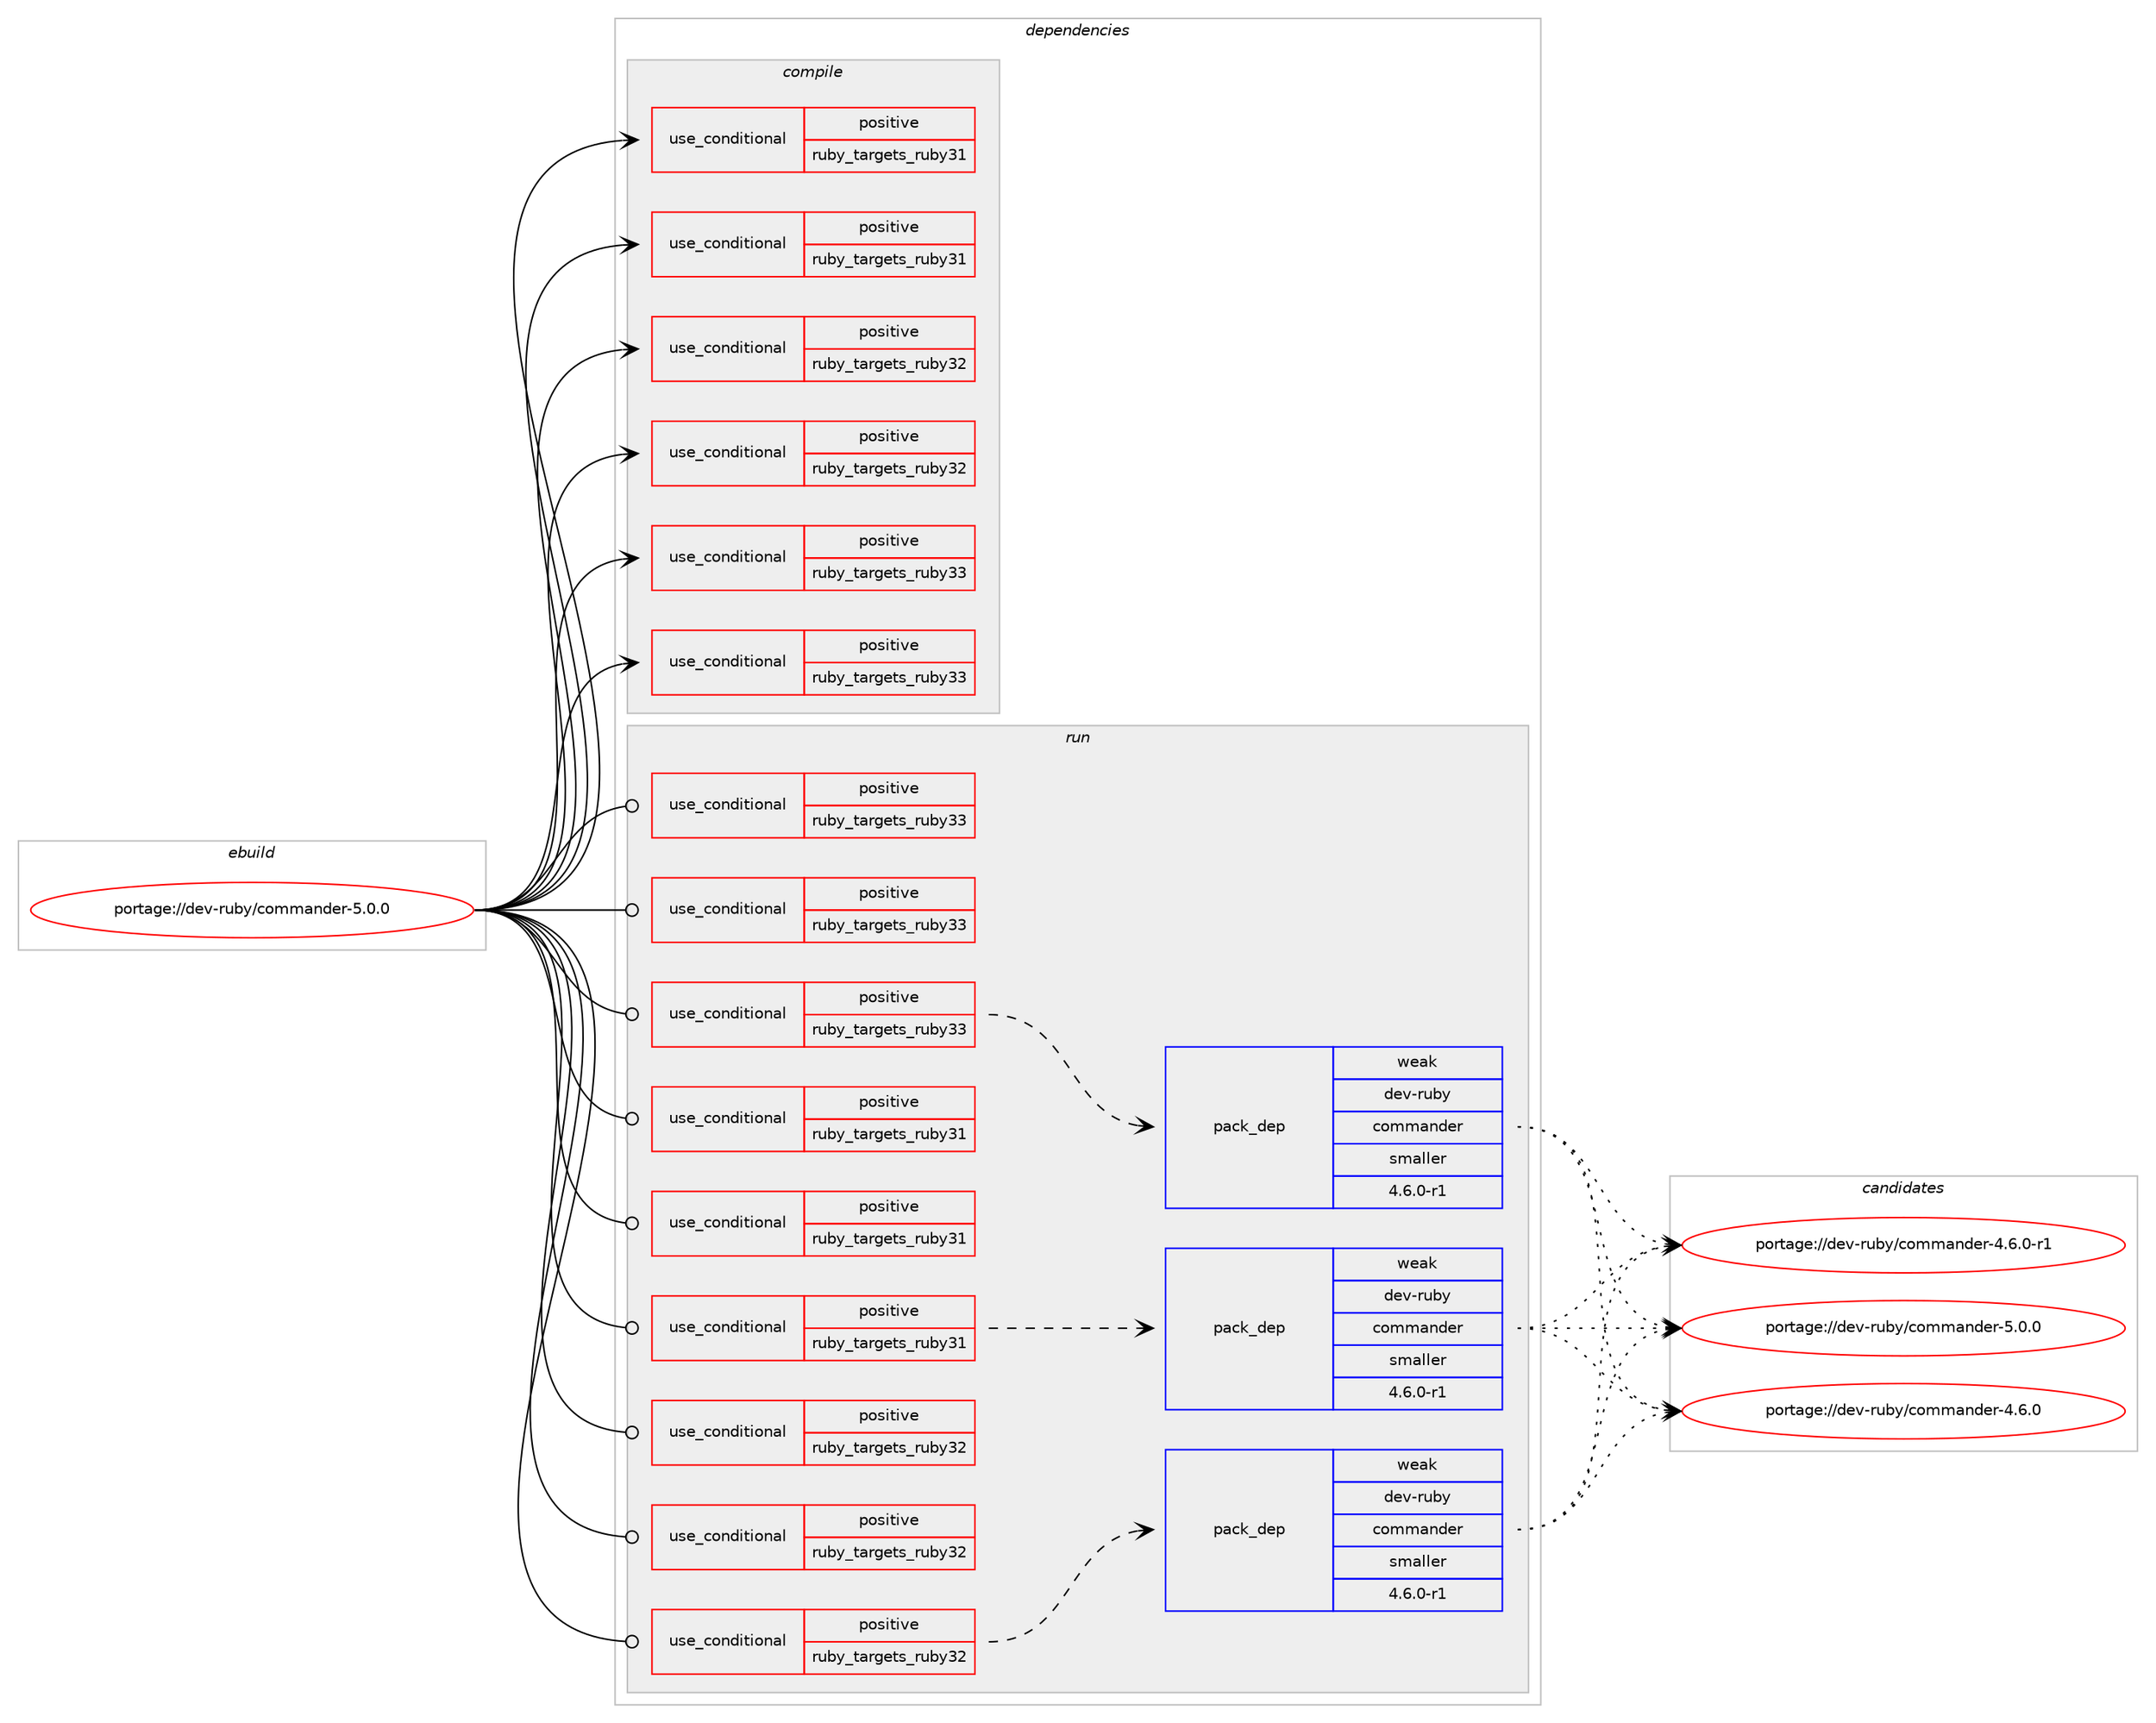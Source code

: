 digraph prolog {

# *************
# Graph options
# *************

newrank=true;
concentrate=true;
compound=true;
graph [rankdir=LR,fontname=Helvetica,fontsize=10,ranksep=1.5];#, ranksep=2.5, nodesep=0.2];
edge  [arrowhead=vee];
node  [fontname=Helvetica,fontsize=10];

# **********
# The ebuild
# **********

subgraph cluster_leftcol {
color=gray;
rank=same;
label=<<i>ebuild</i>>;
id [label="portage://dev-ruby/commander-5.0.0", color=red, width=4, href="../dev-ruby/commander-5.0.0.svg"];
}

# ****************
# The dependencies
# ****************

subgraph cluster_midcol {
color=gray;
label=<<i>dependencies</i>>;
subgraph cluster_compile {
fillcolor="#eeeeee";
style=filled;
label=<<i>compile</i>>;
subgraph cond44667 {
dependency91617 [label=<<TABLE BORDER="0" CELLBORDER="1" CELLSPACING="0" CELLPADDING="4"><TR><TD ROWSPAN="3" CELLPADDING="10">use_conditional</TD></TR><TR><TD>positive</TD></TR><TR><TD>ruby_targets_ruby31</TD></TR></TABLE>>, shape=none, color=red];
# *** BEGIN UNKNOWN DEPENDENCY TYPE (TODO) ***
# dependency91617 -> package_dependency(portage://dev-ruby/commander-5.0.0,install,no,dev-lang,ruby,none,[,,],[slot(3.1)],[])
# *** END UNKNOWN DEPENDENCY TYPE (TODO) ***

}
id:e -> dependency91617:w [weight=20,style="solid",arrowhead="vee"];
subgraph cond44668 {
dependency91618 [label=<<TABLE BORDER="0" CELLBORDER="1" CELLSPACING="0" CELLPADDING="4"><TR><TD ROWSPAN="3" CELLPADDING="10">use_conditional</TD></TR><TR><TD>positive</TD></TR><TR><TD>ruby_targets_ruby31</TD></TR></TABLE>>, shape=none, color=red];
# *** BEGIN UNKNOWN DEPENDENCY TYPE (TODO) ***
# dependency91618 -> package_dependency(portage://dev-ruby/commander-5.0.0,install,no,virtual,rubygems,none,[,,],[],[use(enable(ruby_targets_ruby31),negative)])
# *** END UNKNOWN DEPENDENCY TYPE (TODO) ***

}
id:e -> dependency91618:w [weight=20,style="solid",arrowhead="vee"];
subgraph cond44669 {
dependency91619 [label=<<TABLE BORDER="0" CELLBORDER="1" CELLSPACING="0" CELLPADDING="4"><TR><TD ROWSPAN="3" CELLPADDING="10">use_conditional</TD></TR><TR><TD>positive</TD></TR><TR><TD>ruby_targets_ruby32</TD></TR></TABLE>>, shape=none, color=red];
# *** BEGIN UNKNOWN DEPENDENCY TYPE (TODO) ***
# dependency91619 -> package_dependency(portage://dev-ruby/commander-5.0.0,install,no,dev-lang,ruby,none,[,,],[slot(3.2)],[])
# *** END UNKNOWN DEPENDENCY TYPE (TODO) ***

}
id:e -> dependency91619:w [weight=20,style="solid",arrowhead="vee"];
subgraph cond44670 {
dependency91620 [label=<<TABLE BORDER="0" CELLBORDER="1" CELLSPACING="0" CELLPADDING="4"><TR><TD ROWSPAN="3" CELLPADDING="10">use_conditional</TD></TR><TR><TD>positive</TD></TR><TR><TD>ruby_targets_ruby32</TD></TR></TABLE>>, shape=none, color=red];
# *** BEGIN UNKNOWN DEPENDENCY TYPE (TODO) ***
# dependency91620 -> package_dependency(portage://dev-ruby/commander-5.0.0,install,no,virtual,rubygems,none,[,,],[],[use(enable(ruby_targets_ruby32),negative)])
# *** END UNKNOWN DEPENDENCY TYPE (TODO) ***

}
id:e -> dependency91620:w [weight=20,style="solid",arrowhead="vee"];
subgraph cond44671 {
dependency91621 [label=<<TABLE BORDER="0" CELLBORDER="1" CELLSPACING="0" CELLPADDING="4"><TR><TD ROWSPAN="3" CELLPADDING="10">use_conditional</TD></TR><TR><TD>positive</TD></TR><TR><TD>ruby_targets_ruby33</TD></TR></TABLE>>, shape=none, color=red];
# *** BEGIN UNKNOWN DEPENDENCY TYPE (TODO) ***
# dependency91621 -> package_dependency(portage://dev-ruby/commander-5.0.0,install,no,dev-lang,ruby,none,[,,],[slot(3.3)],[])
# *** END UNKNOWN DEPENDENCY TYPE (TODO) ***

}
id:e -> dependency91621:w [weight=20,style="solid",arrowhead="vee"];
subgraph cond44672 {
dependency91622 [label=<<TABLE BORDER="0" CELLBORDER="1" CELLSPACING="0" CELLPADDING="4"><TR><TD ROWSPAN="3" CELLPADDING="10">use_conditional</TD></TR><TR><TD>positive</TD></TR><TR><TD>ruby_targets_ruby33</TD></TR></TABLE>>, shape=none, color=red];
# *** BEGIN UNKNOWN DEPENDENCY TYPE (TODO) ***
# dependency91622 -> package_dependency(portage://dev-ruby/commander-5.0.0,install,no,virtual,rubygems,none,[,,],[],[use(enable(ruby_targets_ruby33),negative)])
# *** END UNKNOWN DEPENDENCY TYPE (TODO) ***

}
id:e -> dependency91622:w [weight=20,style="solid",arrowhead="vee"];
}
subgraph cluster_compileandrun {
fillcolor="#eeeeee";
style=filled;
label=<<i>compile and run</i>>;
}
subgraph cluster_run {
fillcolor="#eeeeee";
style=filled;
label=<<i>run</i>>;
subgraph cond44673 {
dependency91623 [label=<<TABLE BORDER="0" CELLBORDER="1" CELLSPACING="0" CELLPADDING="4"><TR><TD ROWSPAN="3" CELLPADDING="10">use_conditional</TD></TR><TR><TD>positive</TD></TR><TR><TD>ruby_targets_ruby31</TD></TR></TABLE>>, shape=none, color=red];
# *** BEGIN UNKNOWN DEPENDENCY TYPE (TODO) ***
# dependency91623 -> package_dependency(portage://dev-ruby/commander-5.0.0,run,no,dev-lang,ruby,none,[,,],[slot(3.1)],[])
# *** END UNKNOWN DEPENDENCY TYPE (TODO) ***

}
id:e -> dependency91623:w [weight=20,style="solid",arrowhead="odot"];
subgraph cond44674 {
dependency91624 [label=<<TABLE BORDER="0" CELLBORDER="1" CELLSPACING="0" CELLPADDING="4"><TR><TD ROWSPAN="3" CELLPADDING="10">use_conditional</TD></TR><TR><TD>positive</TD></TR><TR><TD>ruby_targets_ruby31</TD></TR></TABLE>>, shape=none, color=red];
# *** BEGIN UNKNOWN DEPENDENCY TYPE (TODO) ***
# dependency91624 -> package_dependency(portage://dev-ruby/commander-5.0.0,run,no,virtual,rubygems,none,[,,],[],[use(enable(ruby_targets_ruby31),negative)])
# *** END UNKNOWN DEPENDENCY TYPE (TODO) ***

}
id:e -> dependency91624:w [weight=20,style="solid",arrowhead="odot"];
subgraph cond44675 {
dependency91625 [label=<<TABLE BORDER="0" CELLBORDER="1" CELLSPACING="0" CELLPADDING="4"><TR><TD ROWSPAN="3" CELLPADDING="10">use_conditional</TD></TR><TR><TD>positive</TD></TR><TR><TD>ruby_targets_ruby31</TD></TR></TABLE>>, shape=none, color=red];
subgraph pack45687 {
dependency91626 [label=<<TABLE BORDER="0" CELLBORDER="1" CELLSPACING="0" CELLPADDING="4" WIDTH="220"><TR><TD ROWSPAN="6" CELLPADDING="30">pack_dep</TD></TR><TR><TD WIDTH="110">weak</TD></TR><TR><TD>dev-ruby</TD></TR><TR><TD>commander</TD></TR><TR><TD>smaller</TD></TR><TR><TD>4.6.0-r1</TD></TR></TABLE>>, shape=none, color=blue];
}
dependency91625:e -> dependency91626:w [weight=20,style="dashed",arrowhead="vee"];
# *** BEGIN UNKNOWN DEPENDENCY TYPE (TODO) ***
# dependency91625 -> package_dependency(portage://dev-ruby/commander-5.0.0,run,no,dev-ruby,highline,none,[,,],[slot(3)],[use(enable(ruby_targets_ruby31),negative)])
# *** END UNKNOWN DEPENDENCY TYPE (TODO) ***

}
id:e -> dependency91625:w [weight=20,style="solid",arrowhead="odot"];
subgraph cond44676 {
dependency91627 [label=<<TABLE BORDER="0" CELLBORDER="1" CELLSPACING="0" CELLPADDING="4"><TR><TD ROWSPAN="3" CELLPADDING="10">use_conditional</TD></TR><TR><TD>positive</TD></TR><TR><TD>ruby_targets_ruby32</TD></TR></TABLE>>, shape=none, color=red];
# *** BEGIN UNKNOWN DEPENDENCY TYPE (TODO) ***
# dependency91627 -> package_dependency(portage://dev-ruby/commander-5.0.0,run,no,dev-lang,ruby,none,[,,],[slot(3.2)],[])
# *** END UNKNOWN DEPENDENCY TYPE (TODO) ***

}
id:e -> dependency91627:w [weight=20,style="solid",arrowhead="odot"];
subgraph cond44677 {
dependency91628 [label=<<TABLE BORDER="0" CELLBORDER="1" CELLSPACING="0" CELLPADDING="4"><TR><TD ROWSPAN="3" CELLPADDING="10">use_conditional</TD></TR><TR><TD>positive</TD></TR><TR><TD>ruby_targets_ruby32</TD></TR></TABLE>>, shape=none, color=red];
# *** BEGIN UNKNOWN DEPENDENCY TYPE (TODO) ***
# dependency91628 -> package_dependency(portage://dev-ruby/commander-5.0.0,run,no,virtual,rubygems,none,[,,],[],[use(enable(ruby_targets_ruby32),negative)])
# *** END UNKNOWN DEPENDENCY TYPE (TODO) ***

}
id:e -> dependency91628:w [weight=20,style="solid",arrowhead="odot"];
subgraph cond44678 {
dependency91629 [label=<<TABLE BORDER="0" CELLBORDER="1" CELLSPACING="0" CELLPADDING="4"><TR><TD ROWSPAN="3" CELLPADDING="10">use_conditional</TD></TR><TR><TD>positive</TD></TR><TR><TD>ruby_targets_ruby32</TD></TR></TABLE>>, shape=none, color=red];
subgraph pack45688 {
dependency91630 [label=<<TABLE BORDER="0" CELLBORDER="1" CELLSPACING="0" CELLPADDING="4" WIDTH="220"><TR><TD ROWSPAN="6" CELLPADDING="30">pack_dep</TD></TR><TR><TD WIDTH="110">weak</TD></TR><TR><TD>dev-ruby</TD></TR><TR><TD>commander</TD></TR><TR><TD>smaller</TD></TR><TR><TD>4.6.0-r1</TD></TR></TABLE>>, shape=none, color=blue];
}
dependency91629:e -> dependency91630:w [weight=20,style="dashed",arrowhead="vee"];
# *** BEGIN UNKNOWN DEPENDENCY TYPE (TODO) ***
# dependency91629 -> package_dependency(portage://dev-ruby/commander-5.0.0,run,no,dev-ruby,highline,none,[,,],[slot(3)],[use(enable(ruby_targets_ruby32),negative)])
# *** END UNKNOWN DEPENDENCY TYPE (TODO) ***

}
id:e -> dependency91629:w [weight=20,style="solid",arrowhead="odot"];
subgraph cond44679 {
dependency91631 [label=<<TABLE BORDER="0" CELLBORDER="1" CELLSPACING="0" CELLPADDING="4"><TR><TD ROWSPAN="3" CELLPADDING="10">use_conditional</TD></TR><TR><TD>positive</TD></TR><TR><TD>ruby_targets_ruby33</TD></TR></TABLE>>, shape=none, color=red];
# *** BEGIN UNKNOWN DEPENDENCY TYPE (TODO) ***
# dependency91631 -> package_dependency(portage://dev-ruby/commander-5.0.0,run,no,dev-lang,ruby,none,[,,],[slot(3.3)],[])
# *** END UNKNOWN DEPENDENCY TYPE (TODO) ***

}
id:e -> dependency91631:w [weight=20,style="solid",arrowhead="odot"];
subgraph cond44680 {
dependency91632 [label=<<TABLE BORDER="0" CELLBORDER="1" CELLSPACING="0" CELLPADDING="4"><TR><TD ROWSPAN="3" CELLPADDING="10">use_conditional</TD></TR><TR><TD>positive</TD></TR><TR><TD>ruby_targets_ruby33</TD></TR></TABLE>>, shape=none, color=red];
# *** BEGIN UNKNOWN DEPENDENCY TYPE (TODO) ***
# dependency91632 -> package_dependency(portage://dev-ruby/commander-5.0.0,run,no,virtual,rubygems,none,[,,],[],[use(enable(ruby_targets_ruby33),negative)])
# *** END UNKNOWN DEPENDENCY TYPE (TODO) ***

}
id:e -> dependency91632:w [weight=20,style="solid",arrowhead="odot"];
subgraph cond44681 {
dependency91633 [label=<<TABLE BORDER="0" CELLBORDER="1" CELLSPACING="0" CELLPADDING="4"><TR><TD ROWSPAN="3" CELLPADDING="10">use_conditional</TD></TR><TR><TD>positive</TD></TR><TR><TD>ruby_targets_ruby33</TD></TR></TABLE>>, shape=none, color=red];
subgraph pack45689 {
dependency91634 [label=<<TABLE BORDER="0" CELLBORDER="1" CELLSPACING="0" CELLPADDING="4" WIDTH="220"><TR><TD ROWSPAN="6" CELLPADDING="30">pack_dep</TD></TR><TR><TD WIDTH="110">weak</TD></TR><TR><TD>dev-ruby</TD></TR><TR><TD>commander</TD></TR><TR><TD>smaller</TD></TR><TR><TD>4.6.0-r1</TD></TR></TABLE>>, shape=none, color=blue];
}
dependency91633:e -> dependency91634:w [weight=20,style="dashed",arrowhead="vee"];
# *** BEGIN UNKNOWN DEPENDENCY TYPE (TODO) ***
# dependency91633 -> package_dependency(portage://dev-ruby/commander-5.0.0,run,no,dev-ruby,highline,none,[,,],[slot(3)],[use(enable(ruby_targets_ruby33),negative)])
# *** END UNKNOWN DEPENDENCY TYPE (TODO) ***

}
id:e -> dependency91633:w [weight=20,style="solid",arrowhead="odot"];
}
}

# **************
# The candidates
# **************

subgraph cluster_choices {
rank=same;
color=gray;
label=<<i>candidates</i>>;

subgraph choice45687 {
color=black;
nodesep=1;
choice1001011184511411798121479911110910997110100101114455246544648 [label="portage://dev-ruby/commander-4.6.0", color=red, width=4,href="../dev-ruby/commander-4.6.0.svg"];
choice10010111845114117981214799111109109971101001011144552465446484511449 [label="portage://dev-ruby/commander-4.6.0-r1", color=red, width=4,href="../dev-ruby/commander-4.6.0-r1.svg"];
choice1001011184511411798121479911110910997110100101114455346484648 [label="portage://dev-ruby/commander-5.0.0", color=red, width=4,href="../dev-ruby/commander-5.0.0.svg"];
dependency91626:e -> choice1001011184511411798121479911110910997110100101114455246544648:w [style=dotted,weight="100"];
dependency91626:e -> choice10010111845114117981214799111109109971101001011144552465446484511449:w [style=dotted,weight="100"];
dependency91626:e -> choice1001011184511411798121479911110910997110100101114455346484648:w [style=dotted,weight="100"];
}
subgraph choice45688 {
color=black;
nodesep=1;
choice1001011184511411798121479911110910997110100101114455246544648 [label="portage://dev-ruby/commander-4.6.0", color=red, width=4,href="../dev-ruby/commander-4.6.0.svg"];
choice10010111845114117981214799111109109971101001011144552465446484511449 [label="portage://dev-ruby/commander-4.6.0-r1", color=red, width=4,href="../dev-ruby/commander-4.6.0-r1.svg"];
choice1001011184511411798121479911110910997110100101114455346484648 [label="portage://dev-ruby/commander-5.0.0", color=red, width=4,href="../dev-ruby/commander-5.0.0.svg"];
dependency91630:e -> choice1001011184511411798121479911110910997110100101114455246544648:w [style=dotted,weight="100"];
dependency91630:e -> choice10010111845114117981214799111109109971101001011144552465446484511449:w [style=dotted,weight="100"];
dependency91630:e -> choice1001011184511411798121479911110910997110100101114455346484648:w [style=dotted,weight="100"];
}
subgraph choice45689 {
color=black;
nodesep=1;
choice1001011184511411798121479911110910997110100101114455246544648 [label="portage://dev-ruby/commander-4.6.0", color=red, width=4,href="../dev-ruby/commander-4.6.0.svg"];
choice10010111845114117981214799111109109971101001011144552465446484511449 [label="portage://dev-ruby/commander-4.6.0-r1", color=red, width=4,href="../dev-ruby/commander-4.6.0-r1.svg"];
choice1001011184511411798121479911110910997110100101114455346484648 [label="portage://dev-ruby/commander-5.0.0", color=red, width=4,href="../dev-ruby/commander-5.0.0.svg"];
dependency91634:e -> choice1001011184511411798121479911110910997110100101114455246544648:w [style=dotted,weight="100"];
dependency91634:e -> choice10010111845114117981214799111109109971101001011144552465446484511449:w [style=dotted,weight="100"];
dependency91634:e -> choice1001011184511411798121479911110910997110100101114455346484648:w [style=dotted,weight="100"];
}
}

}

